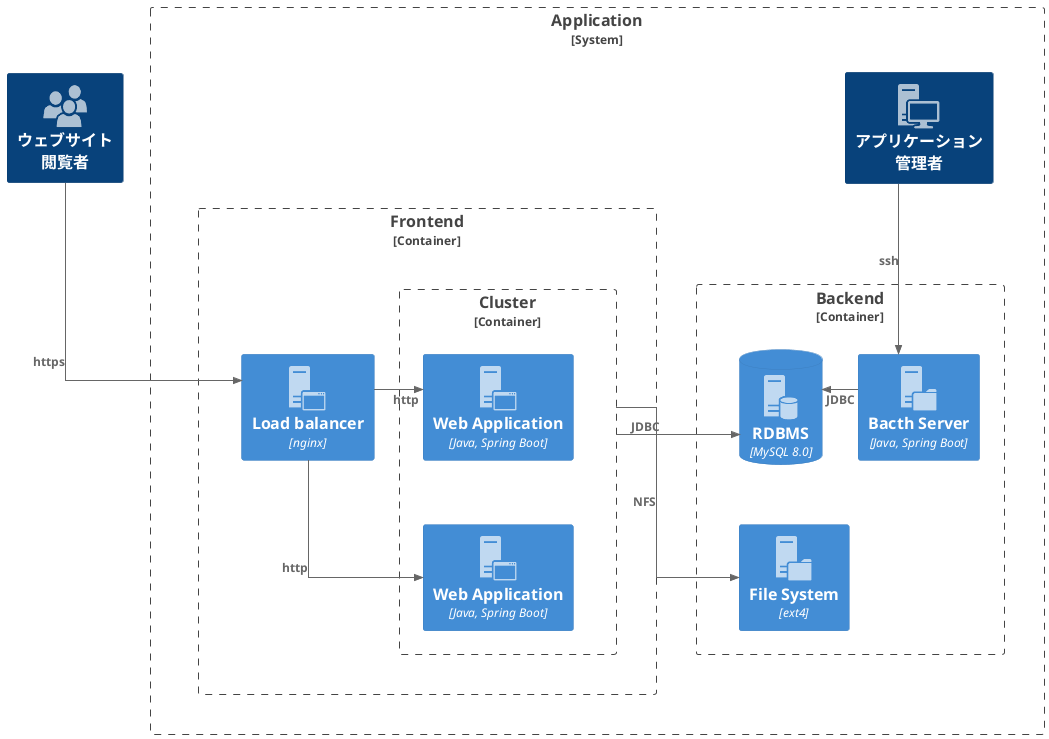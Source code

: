 @startuml diag-c4-component-sample1
!include <C4/C4_Container>
!include <office/users/users.puml>
!include <office/Servers/database_server>
!include <office/Servers/file_server>
!include <office/Servers/application_server>
!include <office/Concepts/service_application>
!include <office/Concepts/firewall>
!include <office/Devices/workstation>

skinparam linetype ortho
top to bottom direction
'left to right direction
HIDE_STEREOTYPE()

AddContainerTag("webApp", $sprite="application_server")
AddContainerTag("linux", $sprite="file_server")

Person(user_person, "ウェブサイト\n閲覧者", $sprite="users")

System_Boundary(system_1, "Application") {
    Container_Boundary(bound_backend_1, "Backend") {
        ContainerDb(rel_db, "RDBMS", "MySQL 8.0", $sprite="database_server")
        Container(filesystem, "File System", "ext4", $tags="linux")
        Container(batch, "Bacth Server", "Java, Spring Boot", $tags="linux")
    }
    Container_Boundary(bound_frontend_1, "Frontend") {
        Container(load_balancer, "Load balancer", "nginx", $sprite="application_server")
        Container_Boundary(bound_cluster_1, "Cluster") {
            Container(web_app_1, "Web Application", "Java, Spring Boot", $tags="webApp")
            Container(web_app_2, "Web Application", "Java, Spring Boot", $tags="webApp")
        }
    }
    Person(user_admnin, "アプリケーション\n管理者", $sprite="workstation")
}

Lay_R(user_person, system_1)
Lay_D(user_admnin, batch)
Lay_R(bound_backend_1, bound_frontend_1)

Lay_R(load_balancer, web_app_1)
Lay_D(web_app_1, web_app_2)
Lay_D(rel_db, filesystem)
Lay_R(rel_db, batch)

Rel_R(user_person, load_balancer, "https")
Rel_R(load_balancer, web_app_1, "http")
Rel_R(load_balancer, web_app_2, "http")

Rel_R(bound_cluster_1, rel_db, "JDBC")
Rel_R(bound_cluster_1, filesystem, "NFS")

Rel_R(batch, rel_db, "JDBC")
Rel_R(user_admnin, batch, "ssh")
@enduml
